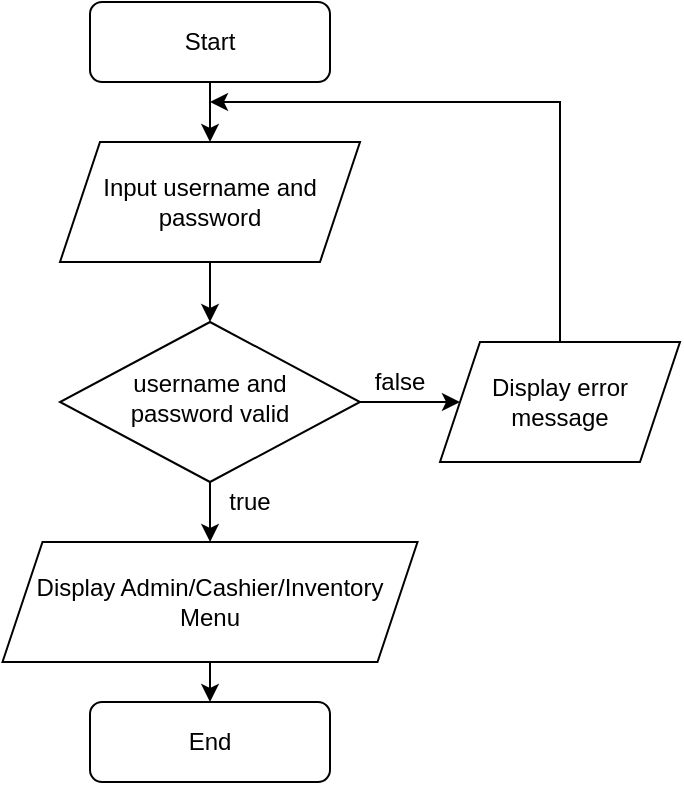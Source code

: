 <mxfile version="14.9.6" type="device"><diagram id="C5RBs43oDa-KdzZeNtuy" name="Page-1"><mxGraphModel dx="786" dy="1004" grid="1" gridSize="10" guides="1" tooltips="1" connect="1" arrows="1" fold="1" page="1" pageScale="1" pageWidth="827" pageHeight="1169" math="0" shadow="0"><root><mxCell id="WIyWlLk6GJQsqaUBKTNV-0"/><mxCell id="WIyWlLk6GJQsqaUBKTNV-1" parent="WIyWlLk6GJQsqaUBKTNV-0"/><mxCell id="rv5C8t3bgkfTnMx9W0Sh-9" value="" style="edgeStyle=orthogonalEdgeStyle;rounded=0;orthogonalLoop=1;jettySize=auto;html=1;" parent="WIyWlLk6GJQsqaUBKTNV-1" source="WIyWlLk6GJQsqaUBKTNV-3" target="rv5C8t3bgkfTnMx9W0Sh-0" edge="1"><mxGeometry relative="1" as="geometry"/></mxCell><mxCell id="WIyWlLk6GJQsqaUBKTNV-3" value="Start" style="rounded=1;whiteSpace=wrap;html=1;fontSize=12;glass=0;strokeWidth=1;shadow=0;" parent="WIyWlLk6GJQsqaUBKTNV-1" vertex="1"><mxGeometry x="160" y="10" width="120" height="40" as="geometry"/></mxCell><mxCell id="rv5C8t3bgkfTnMx9W0Sh-11" value="" style="edgeStyle=orthogonalEdgeStyle;rounded=0;orthogonalLoop=1;jettySize=auto;html=1;entryX=0;entryY=0.5;entryDx=0;entryDy=0;" parent="WIyWlLk6GJQsqaUBKTNV-1" source="WIyWlLk6GJQsqaUBKTNV-6" target="XBx0c93qYUxoScISp_kP-0" edge="1"><mxGeometry relative="1" as="geometry"><mxPoint x="320" y="210" as="targetPoint"/></mxGeometry></mxCell><mxCell id="rv5C8t3bgkfTnMx9W0Sh-12" value="" style="edgeStyle=orthogonalEdgeStyle;rounded=0;orthogonalLoop=1;jettySize=auto;html=1;" parent="WIyWlLk6GJQsqaUBKTNV-1" source="WIyWlLk6GJQsqaUBKTNV-6" target="rv5C8t3bgkfTnMx9W0Sh-7" edge="1"><mxGeometry relative="1" as="geometry"/></mxCell><mxCell id="WIyWlLk6GJQsqaUBKTNV-6" value="username and &lt;br&gt;password valid" style="rhombus;whiteSpace=wrap;html=1;shadow=0;fontFamily=Helvetica;fontSize=12;align=center;strokeWidth=1;spacing=6;spacingTop=-4;" parent="WIyWlLk6GJQsqaUBKTNV-1" vertex="1"><mxGeometry x="145" y="170" width="150" height="80" as="geometry"/></mxCell><mxCell id="WIyWlLk6GJQsqaUBKTNV-11" value="End" style="rounded=1;whiteSpace=wrap;html=1;fontSize=12;glass=0;strokeWidth=1;shadow=0;" parent="WIyWlLk6GJQsqaUBKTNV-1" vertex="1"><mxGeometry x="160" y="360" width="120" height="40" as="geometry"/></mxCell><mxCell id="rv5C8t3bgkfTnMx9W0Sh-10" value="" style="edgeStyle=orthogonalEdgeStyle;rounded=0;orthogonalLoop=1;jettySize=auto;html=1;" parent="WIyWlLk6GJQsqaUBKTNV-1" source="rv5C8t3bgkfTnMx9W0Sh-0" target="WIyWlLk6GJQsqaUBKTNV-6" edge="1"><mxGeometry relative="1" as="geometry"/></mxCell><mxCell id="rv5C8t3bgkfTnMx9W0Sh-0" value="Input username and &lt;br&gt;password" style="shape=parallelogram;perimeter=parallelogramPerimeter;whiteSpace=wrap;html=1;fixedSize=1;" parent="WIyWlLk6GJQsqaUBKTNV-1" vertex="1"><mxGeometry x="145" y="80" width="150" height="60" as="geometry"/></mxCell><mxCell id="rv5C8t3bgkfTnMx9W0Sh-5" style="edgeStyle=orthogonalEdgeStyle;rounded=0;orthogonalLoop=1;jettySize=auto;html=1;entryX=0.5;entryY=0;entryDx=0;entryDy=0;" parent="WIyWlLk6GJQsqaUBKTNV-1" target="WIyWlLk6GJQsqaUBKTNV-11" edge="1"><mxGeometry relative="1" as="geometry"><mxPoint x="220" y="330" as="sourcePoint"/><mxPoint x="220" y="350" as="targetPoint"/></mxGeometry></mxCell><mxCell id="rv5C8t3bgkfTnMx9W0Sh-7" value="&lt;span&gt;Display Admin/Cashier/I&lt;/span&gt;nventory&lt;br&gt;Menu" style="shape=parallelogram;perimeter=parallelogramPerimeter;whiteSpace=wrap;html=1;fixedSize=1;" parent="WIyWlLk6GJQsqaUBKTNV-1" vertex="1"><mxGeometry x="116.25" y="280" width="207.5" height="60" as="geometry"/></mxCell><mxCell id="XBx0c93qYUxoScISp_kP-2" style="edgeStyle=orthogonalEdgeStyle;rounded=0;orthogonalLoop=1;jettySize=auto;html=1;" parent="WIyWlLk6GJQsqaUBKTNV-1" source="XBx0c93qYUxoScISp_kP-0" edge="1"><mxGeometry relative="1" as="geometry"><mxPoint x="220" y="60" as="targetPoint"/><Array as="points"><mxPoint x="395" y="60"/></Array></mxGeometry></mxCell><mxCell id="XBx0c93qYUxoScISp_kP-0" value="&lt;span&gt;Display error message&lt;br&gt;&lt;/span&gt;" style="shape=parallelogram;perimeter=parallelogramPerimeter;whiteSpace=wrap;html=1;fixedSize=1;" parent="WIyWlLk6GJQsqaUBKTNV-1" vertex="1"><mxGeometry x="335" y="180" width="120" height="60" as="geometry"/></mxCell><mxCell id="XBx0c93qYUxoScISp_kP-3" value="false" style="text;html=1;strokeColor=none;fillColor=none;align=center;verticalAlign=middle;whiteSpace=wrap;rounded=0;" parent="WIyWlLk6GJQsqaUBKTNV-1" vertex="1"><mxGeometry x="295" y="190" width="40" height="20" as="geometry"/></mxCell><mxCell id="XBx0c93qYUxoScISp_kP-4" value="true" style="text;html=1;strokeColor=none;fillColor=none;align=center;verticalAlign=middle;whiteSpace=wrap;rounded=0;" parent="WIyWlLk6GJQsqaUBKTNV-1" vertex="1"><mxGeometry x="220" y="250" width="40" height="20" as="geometry"/></mxCell></root></mxGraphModel></diagram></mxfile>